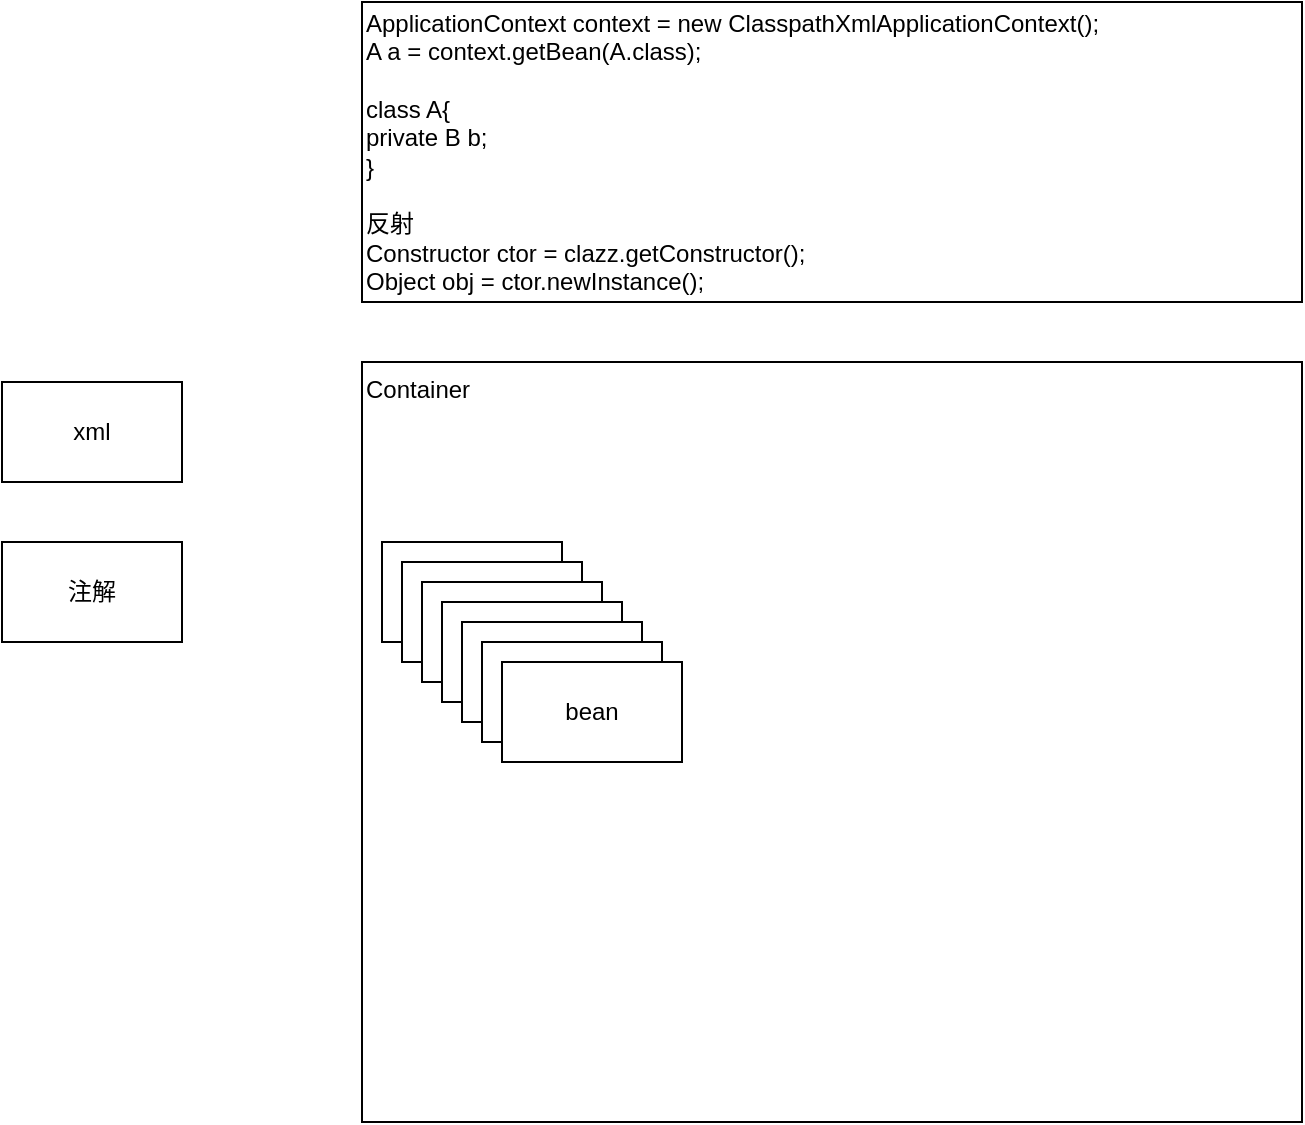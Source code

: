 <mxfile version="16.4.6" type="github">
  <diagram id="aaZpISaqm3DU9y9zQW4K" name="第 1 页">
    <mxGraphModel dx="930" dy="682" grid="1" gridSize="10" guides="1" tooltips="1" connect="1" arrows="1" fold="1" page="1" pageScale="1" pageWidth="827" pageHeight="1169" math="0" shadow="0">
      <root>
        <mxCell id="0" />
        <mxCell id="1" parent="0" />
        <mxCell id="fxZ9rcemB220ZJ2YS55v-1" value="xml" style="rounded=0;whiteSpace=wrap;html=1;" vertex="1" parent="1">
          <mxGeometry x="70" y="240" width="90" height="50" as="geometry" />
        </mxCell>
        <mxCell id="fxZ9rcemB220ZJ2YS55v-3" value="注解" style="rounded=0;whiteSpace=wrap;html=1;" vertex="1" parent="1">
          <mxGeometry x="70" y="320" width="90" height="50" as="geometry" />
        </mxCell>
        <mxCell id="fxZ9rcemB220ZJ2YS55v-4" value="Container" style="rounded=0;whiteSpace=wrap;html=1;align=left;verticalAlign=top;" vertex="1" parent="1">
          <mxGeometry x="250" y="230" width="470" height="380" as="geometry" />
        </mxCell>
        <mxCell id="fxZ9rcemB220ZJ2YS55v-5" value="bean" style="rounded=0;whiteSpace=wrap;html=1;" vertex="1" parent="1">
          <mxGeometry x="260" y="320" width="90" height="50" as="geometry" />
        </mxCell>
        <mxCell id="fxZ9rcemB220ZJ2YS55v-6" value="bean" style="rounded=0;whiteSpace=wrap;html=1;" vertex="1" parent="1">
          <mxGeometry x="270" y="330" width="90" height="50" as="geometry" />
        </mxCell>
        <mxCell id="fxZ9rcemB220ZJ2YS55v-7" value="bean" style="rounded=0;whiteSpace=wrap;html=1;" vertex="1" parent="1">
          <mxGeometry x="280" y="340" width="90" height="50" as="geometry" />
        </mxCell>
        <mxCell id="fxZ9rcemB220ZJ2YS55v-8" value="bean" style="rounded=0;whiteSpace=wrap;html=1;" vertex="1" parent="1">
          <mxGeometry x="290" y="350" width="90" height="50" as="geometry" />
        </mxCell>
        <mxCell id="fxZ9rcemB220ZJ2YS55v-9" value="bean" style="rounded=0;whiteSpace=wrap;html=1;" vertex="1" parent="1">
          <mxGeometry x="300" y="360" width="90" height="50" as="geometry" />
        </mxCell>
        <mxCell id="fxZ9rcemB220ZJ2YS55v-10" value="bean" style="rounded=0;whiteSpace=wrap;html=1;" vertex="1" parent="1">
          <mxGeometry x="310" y="370" width="90" height="50" as="geometry" />
        </mxCell>
        <mxCell id="fxZ9rcemB220ZJ2YS55v-11" value="bean" style="rounded=0;whiteSpace=wrap;html=1;" vertex="1" parent="1">
          <mxGeometry x="320" y="380" width="90" height="50" as="geometry" />
        </mxCell>
        <mxCell id="fxZ9rcemB220ZJ2YS55v-12" value="&lt;div&gt;ApplicationContext context = new ClasspathXmlApplicationContext();&lt;/div&gt;&lt;div&gt;A a = context.getBean(A.class);&lt;/div&gt;&lt;div&gt;&lt;br&gt;&lt;/div&gt;&lt;div&gt;class A{&lt;/div&gt;&lt;div&gt;&lt;span&gt;	&lt;/span&gt;private B b;&lt;/div&gt;&lt;div&gt;}&lt;/div&gt;&lt;div&gt;&lt;br&gt;&lt;/div&gt;&lt;div&gt;反射&lt;/div&gt;&lt;div&gt;Constructor ctor = clazz.getConstructor();&lt;/div&gt;&lt;div&gt;Object obj = ctor.newInstance();&lt;/div&gt;" style="rounded=0;whiteSpace=wrap;html=1;align=left;" vertex="1" parent="1">
          <mxGeometry x="250" y="50" width="470" height="150" as="geometry" />
        </mxCell>
      </root>
    </mxGraphModel>
  </diagram>
</mxfile>
